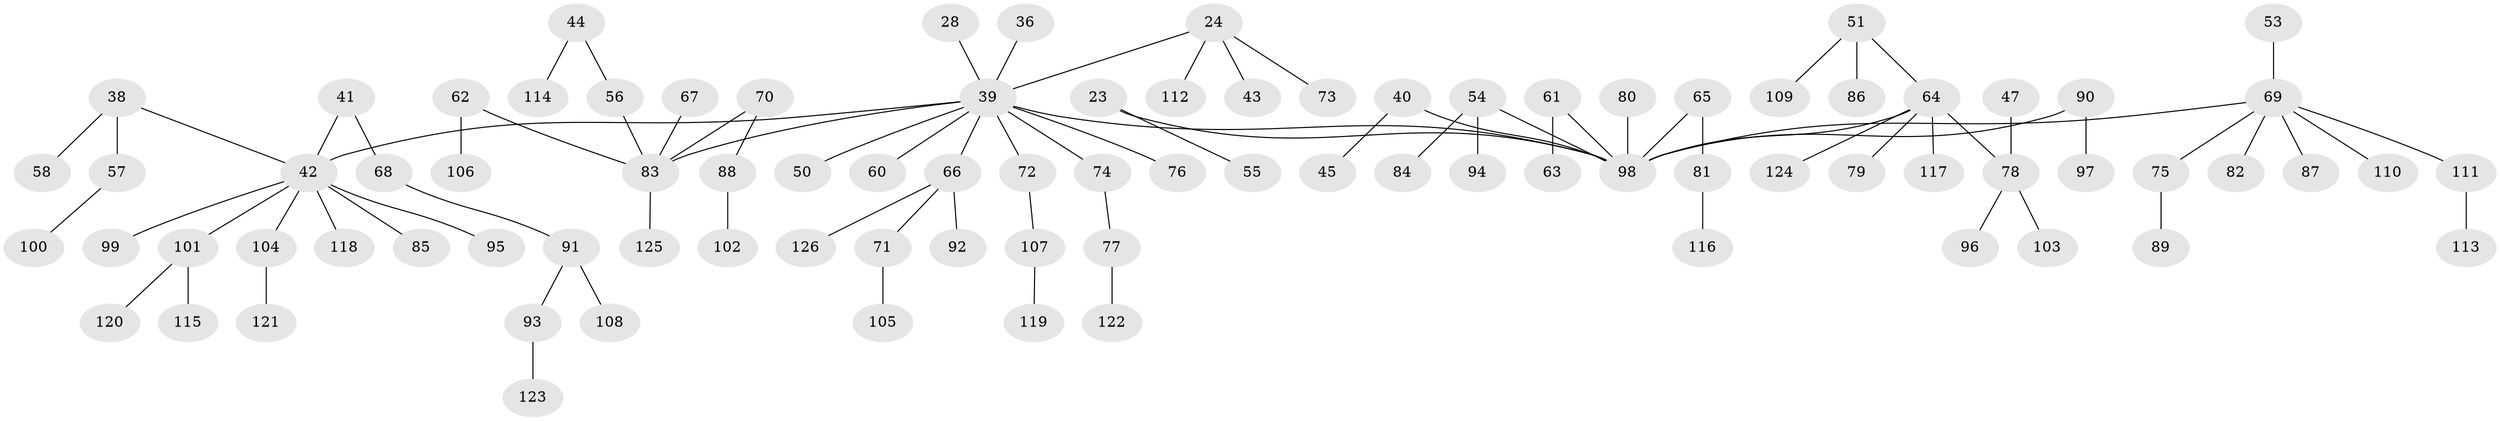 // original degree distribution, {7: 0.023809523809523808, 6: 0.023809523809523808, 4: 0.03968253968253968, 5: 0.023809523809523808, 3: 0.12698412698412698, 1: 0.5079365079365079, 2: 0.25396825396825395}
// Generated by graph-tools (version 1.1) at 2025/55/03/04/25 21:55:43]
// undirected, 88 vertices, 87 edges
graph export_dot {
graph [start="1"]
  node [color=gray90,style=filled];
  23;
  24;
  28;
  36;
  38;
  39 [super="+1+5+17+18+11+22+27+25"];
  40;
  41 [super="+26"];
  42 [super="+9+33"];
  43;
  44;
  45;
  47;
  50;
  51;
  53;
  54;
  55;
  56 [super="+10"];
  57;
  58;
  60;
  61;
  62;
  63;
  64 [super="+52"];
  65;
  66;
  67;
  68;
  69 [super="+59"];
  70;
  71;
  72;
  73;
  74;
  75;
  76;
  77;
  78 [super="+46"];
  79;
  80;
  81;
  82;
  83 [super="+3+19+21+31"];
  84;
  85;
  86;
  87;
  88;
  89;
  90;
  91;
  92;
  93;
  94;
  95;
  96;
  97;
  98 [super="+49"];
  99;
  100;
  101;
  102;
  103;
  104;
  105;
  106;
  107;
  108;
  109;
  110;
  111;
  112;
  113;
  114;
  115;
  116;
  117;
  118;
  119;
  120;
  121;
  122;
  123;
  124;
  125;
  126;
  23 -- 55;
  23 -- 98;
  24 -- 43;
  24 -- 73;
  24 -- 112;
  24 -- 39;
  28 -- 39;
  36 -- 39;
  38 -- 57;
  38 -- 58;
  38 -- 42;
  39 -- 66;
  39 -- 83;
  39 -- 74;
  39 -- 50;
  39 -- 98;
  39 -- 42;
  39 -- 72;
  39 -- 76;
  39 -- 60;
  40 -- 45;
  40 -- 98;
  41 -- 42;
  41 -- 68;
  42 -- 104;
  42 -- 101;
  42 -- 99;
  42 -- 85;
  42 -- 118;
  42 -- 95;
  44 -- 114;
  44 -- 56;
  47 -- 78;
  51 -- 86;
  51 -- 109;
  51 -- 64;
  53 -- 69;
  54 -- 84;
  54 -- 94;
  54 -- 98;
  56 -- 83;
  57 -- 100;
  61 -- 63;
  61 -- 98;
  62 -- 106;
  62 -- 83;
  64 -- 98;
  64 -- 117;
  64 -- 124;
  64 -- 78;
  64 -- 79;
  65 -- 81;
  65 -- 98;
  66 -- 71;
  66 -- 92;
  66 -- 126;
  67 -- 83;
  68 -- 91;
  69 -- 87;
  69 -- 82;
  69 -- 75;
  69 -- 110;
  69 -- 111;
  69 -- 98;
  70 -- 88;
  70 -- 83;
  71 -- 105;
  72 -- 107;
  74 -- 77;
  75 -- 89;
  77 -- 122;
  78 -- 96;
  78 -- 103;
  80 -- 98;
  81 -- 116;
  83 -- 125;
  88 -- 102;
  90 -- 97;
  90 -- 98;
  91 -- 93;
  91 -- 108;
  93 -- 123;
  101 -- 115;
  101 -- 120;
  104 -- 121;
  107 -- 119;
  111 -- 113;
}
